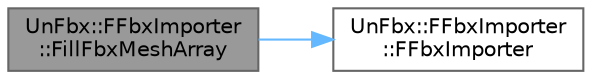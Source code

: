 digraph "UnFbx::FFbxImporter::FillFbxMeshArray"
{
 // INTERACTIVE_SVG=YES
 // LATEX_PDF_SIZE
  bgcolor="transparent";
  edge [fontname=Helvetica,fontsize=10,labelfontname=Helvetica,labelfontsize=10];
  node [fontname=Helvetica,fontsize=10,shape=box,height=0.2,width=0.4];
  rankdir="LR";
  Node1 [id="Node000001",label="UnFbx::FFbxImporter\l::FillFbxMeshArray",height=0.2,width=0.4,color="gray40", fillcolor="grey60", style="filled", fontcolor="black",tooltip="Get all Fbx mesh objects."];
  Node1 -> Node2 [id="edge1_Node000001_Node000002",color="steelblue1",style="solid",tooltip=" "];
  Node2 [id="Node000002",label="UnFbx::FFbxImporter\l::FFbxImporter",height=0.2,width=0.4,color="grey40", fillcolor="white", style="filled",URL="$dd/dcb/classUnFbx_1_1FFbxImporter.html#a2d07da478e71dd07df5e028d642f92da",tooltip=" "];
}
